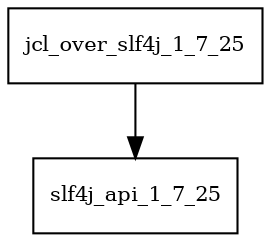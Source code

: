 digraph jcl_over_slf4j_1_7_25_dependencies {
  node [shape = box, fontsize=10.0];
  jcl_over_slf4j_1_7_25 -> slf4j_api_1_7_25;
}
